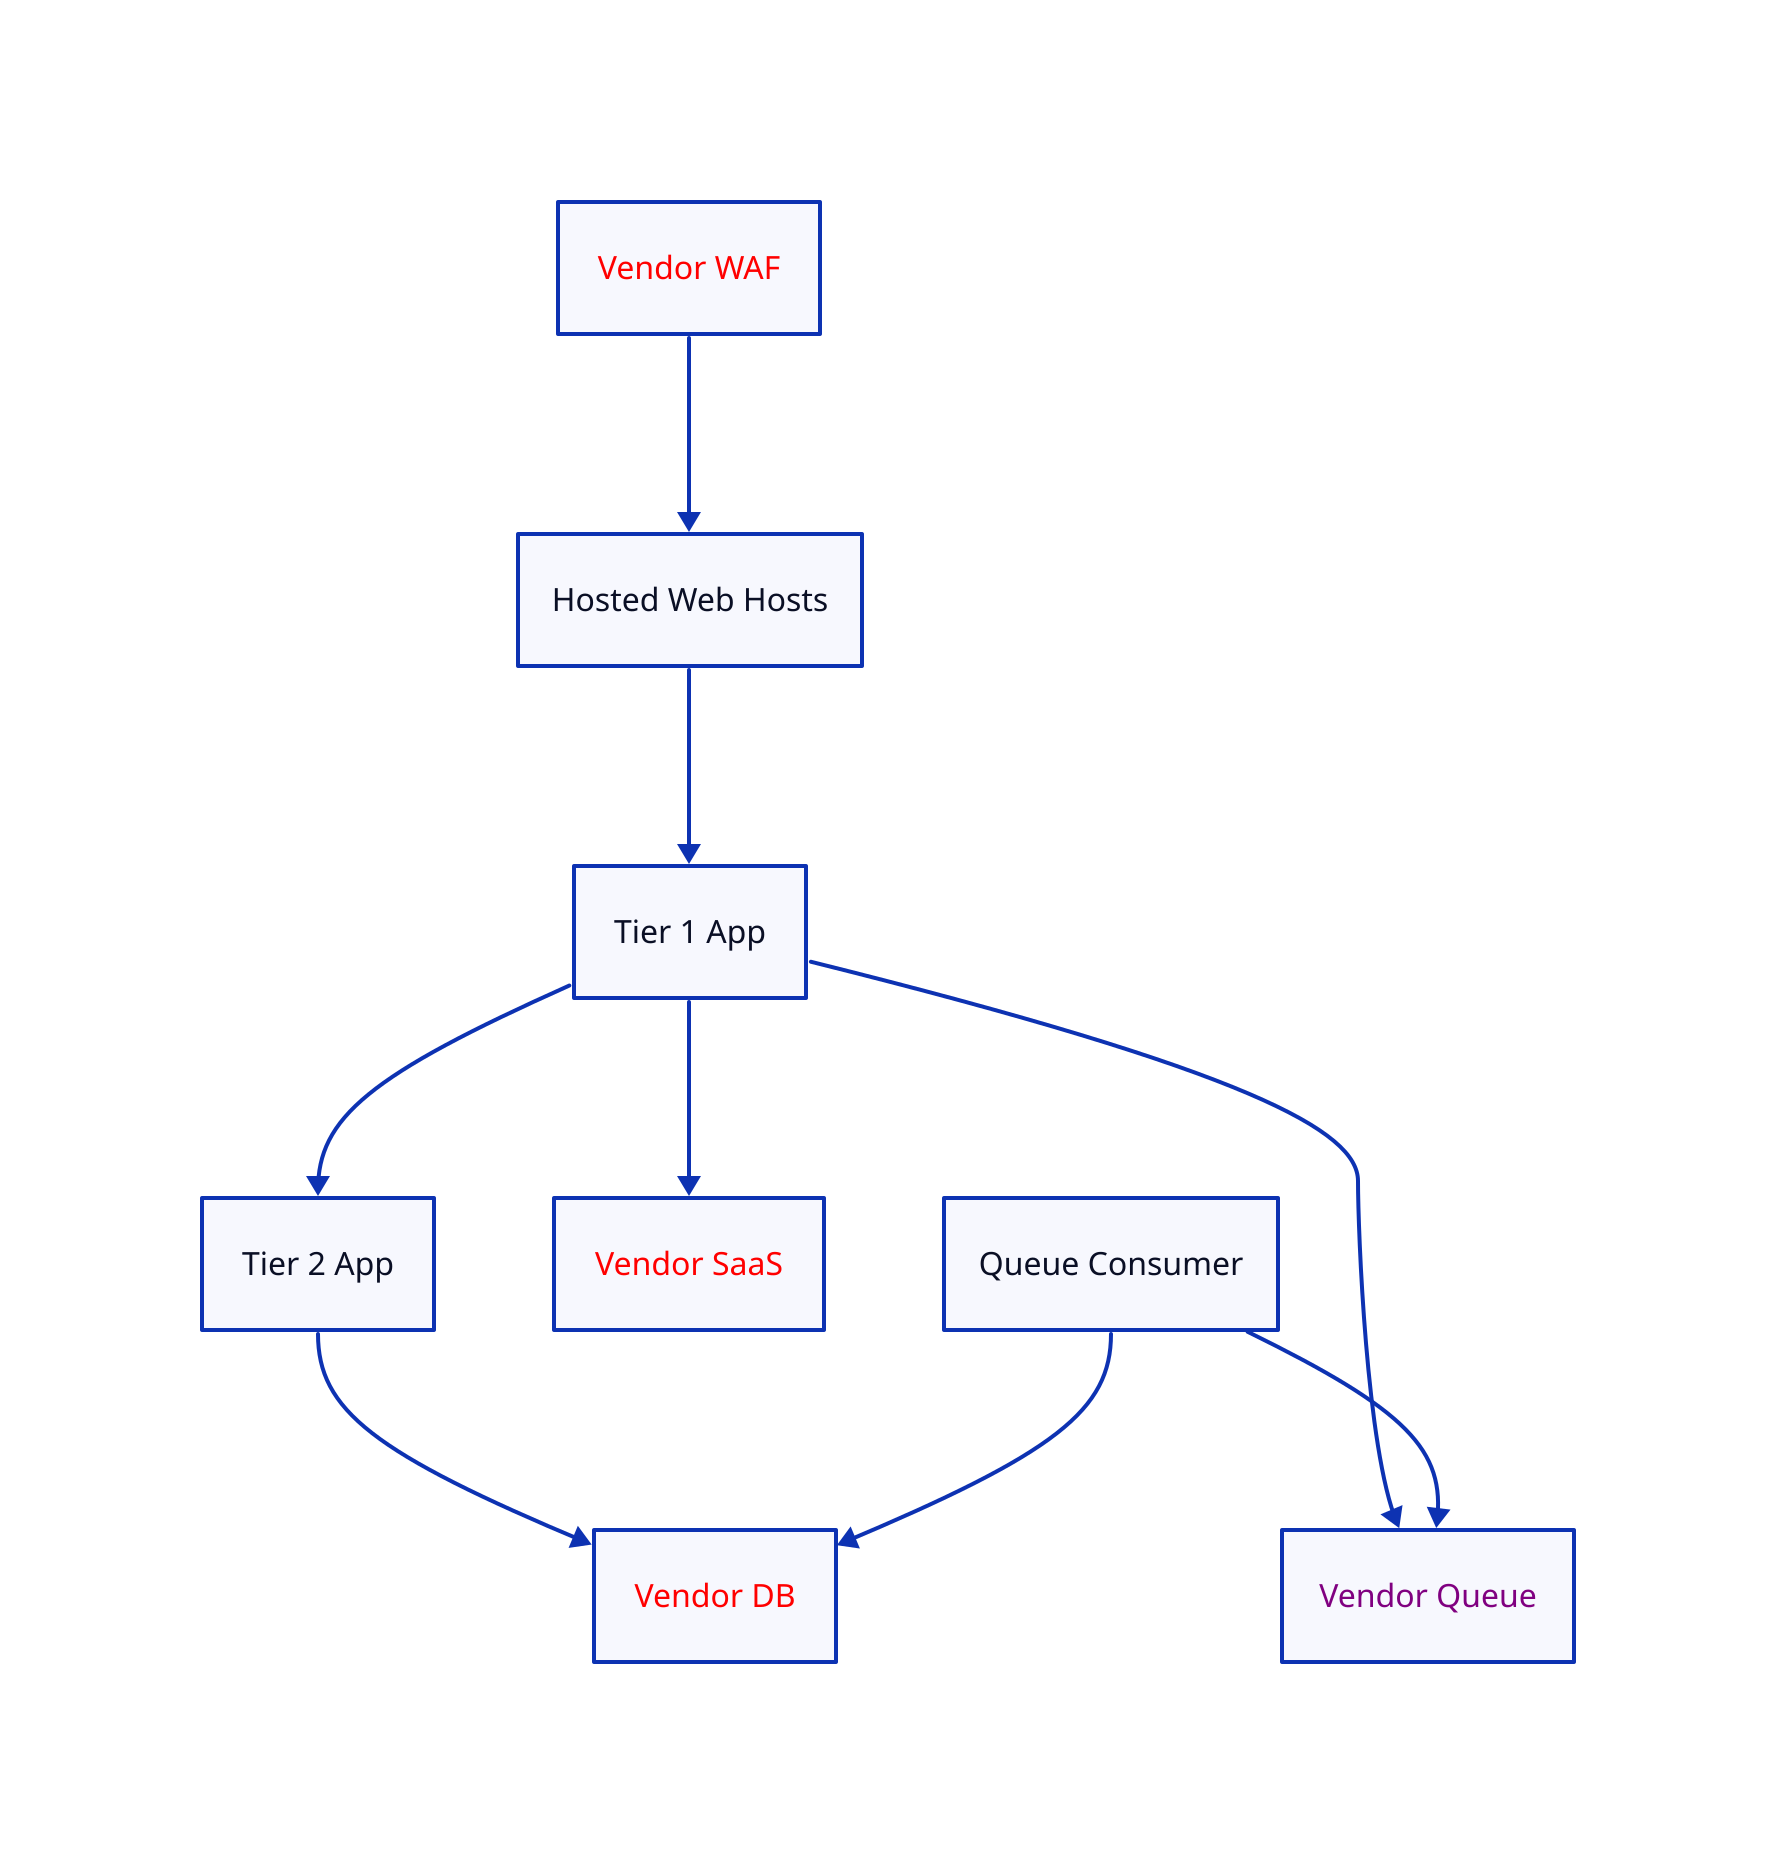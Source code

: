 waf: Vendor WAF {
  style: {font-color: red}
}

web: Hosted Web Hosts

t1: Tier 1 App

t2: Tier 2 App

db: Vendor DB {
  style: {font-color: red}
}

q: Vendor Queue {
  style: {font-color: purple}
}

s: Vendor SaaS {
  style: {font-color: red}
}

cons: Queue Consumer

waf -> web -> t1 -> t2 -> db

t1 -> q

t1 -> s

cons -> q

cons -> db
